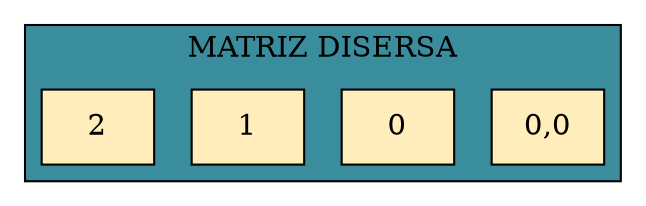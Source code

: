 digraph L{node[shape = box fillcolor = "#FFEDBB" style  = filled]subgraph cluster_p{label= "MATRIZ DISERSA"bgcolor = "#398D9C"raiz[label = "0,0"]edge [dir = "both"]Fila0[label= "0", group=1];Fila1[label= "1", group=1];Fila2[label= "2", group=1];}}